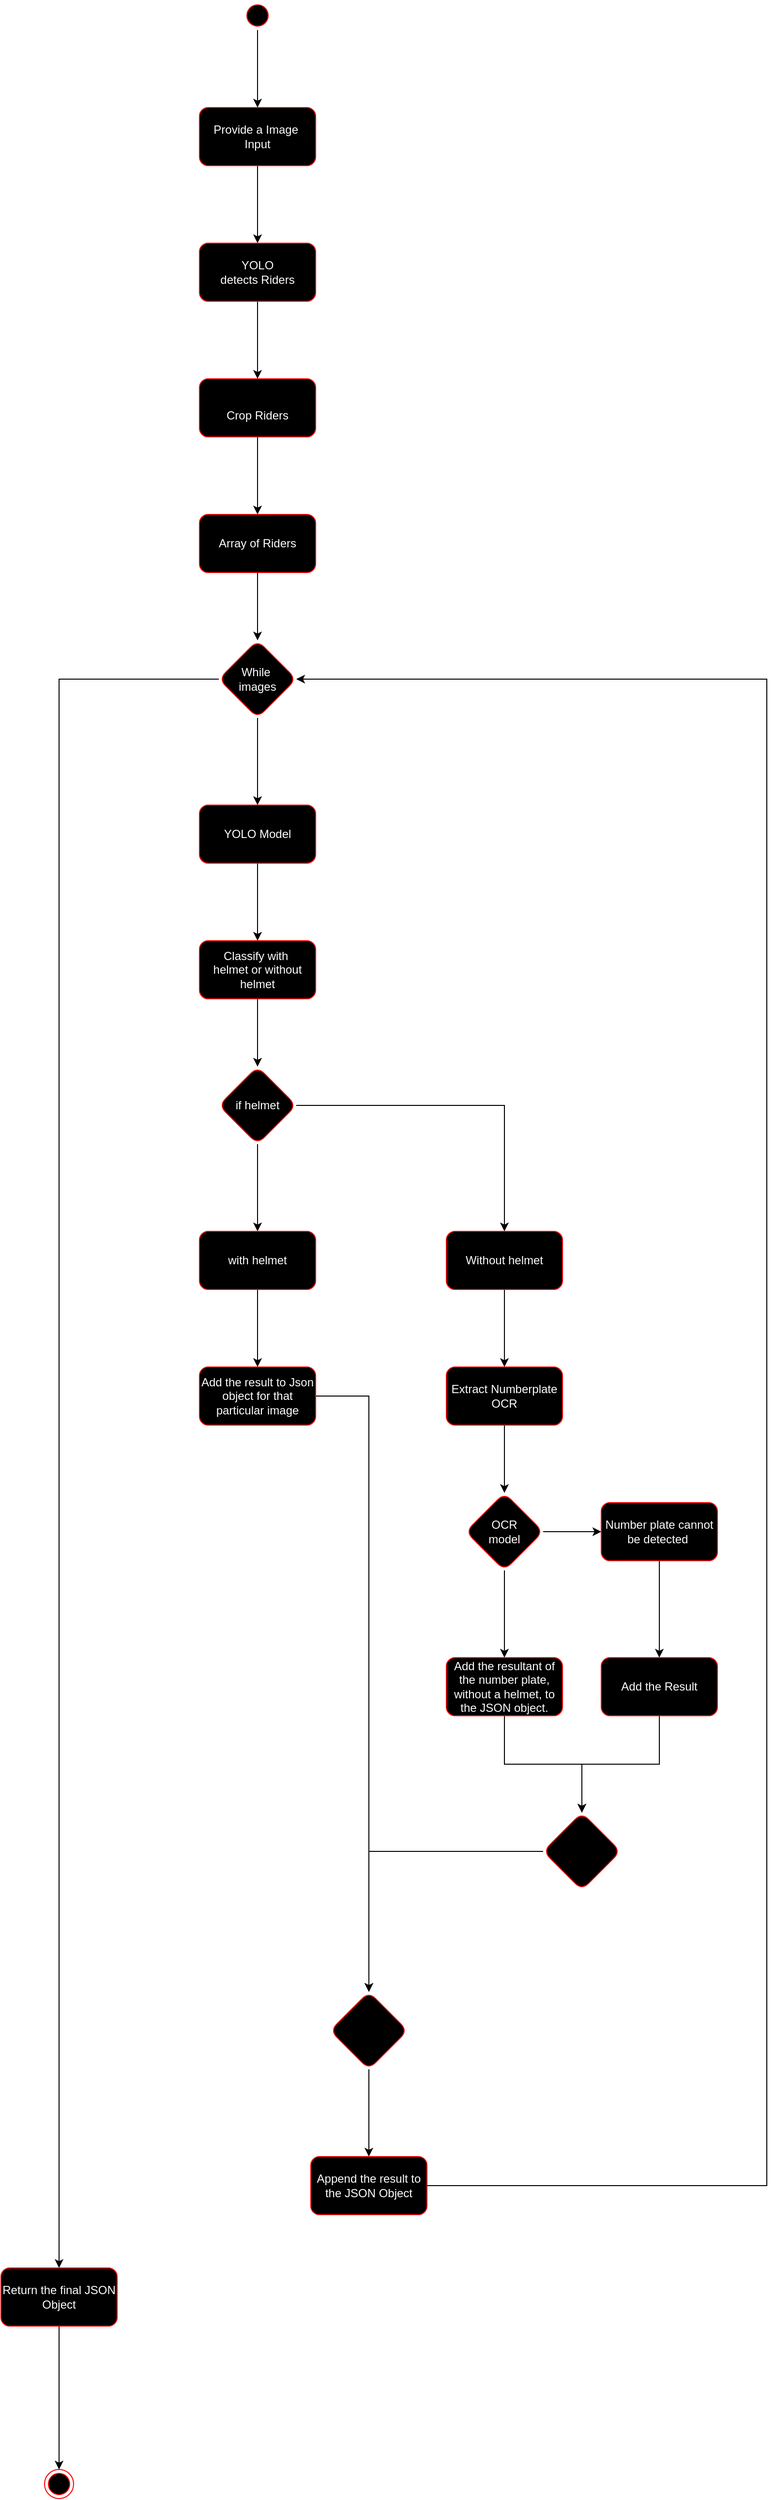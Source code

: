 <mxfile version="24.7.8">
  <diagram name="Page-1" id="e7e014a7-5840-1c2e-5031-d8a46d1fe8dd">
    <mxGraphModel dx="1034" dy="1383" grid="1" gridSize="10" guides="1" tooltips="1" connect="1" arrows="1" fold="1" page="1" pageScale="1" pageWidth="1169" pageHeight="826" background="none" math="0" shadow="0">
      <root>
        <mxCell id="0" />
        <mxCell id="1" parent="0" />
        <mxCell id="ZOlafXMfL-9xq-vA2VTu-44" value="" style="edgeStyle=orthogonalEdgeStyle;rounded=0;orthogonalLoop=1;jettySize=auto;html=1;" parent="1" source="ZOlafXMfL-9xq-vA2VTu-41" target="ZOlafXMfL-9xq-vA2VTu-43" edge="1">
          <mxGeometry relative="1" as="geometry" />
        </mxCell>
        <mxCell id="ZOlafXMfL-9xq-vA2VTu-41" value="" style="ellipse;html=1;shape=startState;fillColor=#000000;strokeColor=#ff0000;fontColor=#FCFCFC;" parent="1" vertex="1">
          <mxGeometry x="490" y="-70" width="30" height="30" as="geometry" />
        </mxCell>
        <mxCell id="ZOlafXMfL-9xq-vA2VTu-46" value="" style="edgeStyle=orthogonalEdgeStyle;rounded=0;orthogonalLoop=1;jettySize=auto;html=1;" parent="1" source="ZOlafXMfL-9xq-vA2VTu-43" edge="1">
          <mxGeometry relative="1" as="geometry">
            <mxPoint x="505" y="180" as="targetPoint" />
          </mxGeometry>
        </mxCell>
        <mxCell id="ZOlafXMfL-9xq-vA2VTu-43" value="Provide a Image&amp;nbsp;&lt;div&gt;Input&lt;/div&gt;" style="rounded=1;whiteSpace=wrap;html=1;fillColor=#000000;strokeColor=#ff0000;fontColor=#FCFCFC;" parent="1" vertex="1">
          <mxGeometry x="445" y="40" width="120" height="60" as="geometry" />
        </mxCell>
        <mxCell id="ZOlafXMfL-9xq-vA2VTu-48" value="" style="edgeStyle=orthogonalEdgeStyle;rounded=0;orthogonalLoop=1;jettySize=auto;html=1;" parent="1" source="ZOlafXMfL-9xq-vA2VTu-45" target="ZOlafXMfL-9xq-vA2VTu-47" edge="1">
          <mxGeometry relative="1" as="geometry" />
        </mxCell>
        <mxCell id="ZOlafXMfL-9xq-vA2VTu-45" value="&lt;div&gt;&lt;br&gt;&lt;/div&gt;&lt;div&gt;Crop Riders&lt;/div&gt;" style="rounded=1;whiteSpace=wrap;html=1;fillColor=#000000;strokeColor=#ff0000;fontColor=#FCFCFC;" parent="1" vertex="1">
          <mxGeometry x="445" y="320" width="120" height="60" as="geometry" />
        </mxCell>
        <mxCell id="ZOlafXMfL-9xq-vA2VTu-50" value="" style="edgeStyle=orthogonalEdgeStyle;rounded=0;orthogonalLoop=1;jettySize=auto;html=1;" parent="1" source="ZOlafXMfL-9xq-vA2VTu-47" target="ZOlafXMfL-9xq-vA2VTu-49" edge="1">
          <mxGeometry relative="1" as="geometry" />
        </mxCell>
        <mxCell id="ZOlafXMfL-9xq-vA2VTu-47" value="Array of Riders" style="rounded=1;whiteSpace=wrap;html=1;fillColor=#000000;strokeColor=#ff0000;fontColor=#FCFCFC;" parent="1" vertex="1">
          <mxGeometry x="445" y="460" width="120" height="60" as="geometry" />
        </mxCell>
        <mxCell id="ZOlafXMfL-9xq-vA2VTu-52" value="" style="edgeStyle=orthogonalEdgeStyle;rounded=0;orthogonalLoop=1;jettySize=auto;html=1;" parent="1" source="ZOlafXMfL-9xq-vA2VTu-49" target="ZOlafXMfL-9xq-vA2VTu-51" edge="1">
          <mxGeometry relative="1" as="geometry" />
        </mxCell>
        <mxCell id="ZOlafXMfL-9xq-vA2VTu-82" style="edgeStyle=orthogonalEdgeStyle;rounded=0;orthogonalLoop=1;jettySize=auto;html=1;entryX=0.5;entryY=0;entryDx=0;entryDy=0;" parent="1" source="ZOlafXMfL-9xq-vA2VTu-49" target="ZOlafXMfL-9xq-vA2VTu-85" edge="1">
          <mxGeometry relative="1" as="geometry">
            <mxPoint x="300" y="2262.0" as="targetPoint" />
          </mxGeometry>
        </mxCell>
        <mxCell id="ZOlafXMfL-9xq-vA2VTu-49" value="While&amp;nbsp;&lt;div&gt;images&lt;/div&gt;" style="rhombus;whiteSpace=wrap;html=1;fillColor=#000000;strokeColor=#ff0000;rounded=1;fontColor=#FCFCFC;" parent="1" vertex="1">
          <mxGeometry x="465" y="590" width="80" height="80" as="geometry" />
        </mxCell>
        <mxCell id="ZOlafXMfL-9xq-vA2VTu-54" value="" style="edgeStyle=orthogonalEdgeStyle;rounded=0;orthogonalLoop=1;jettySize=auto;html=1;" parent="1" source="ZOlafXMfL-9xq-vA2VTu-51" target="ZOlafXMfL-9xq-vA2VTu-53" edge="1">
          <mxGeometry relative="1" as="geometry" />
        </mxCell>
        <mxCell id="ZOlafXMfL-9xq-vA2VTu-51" value="YOLO Model" style="rounded=1;whiteSpace=wrap;html=1;fillColor=#000000;strokeColor=#ff0000;fontColor=#FCFCFC;" parent="1" vertex="1">
          <mxGeometry x="445" y="760" width="120" height="60" as="geometry" />
        </mxCell>
        <mxCell id="ZOlafXMfL-9xq-vA2VTu-56" value="" style="edgeStyle=orthogonalEdgeStyle;rounded=0;orthogonalLoop=1;jettySize=auto;html=1;" parent="1" source="ZOlafXMfL-9xq-vA2VTu-53" target="ZOlafXMfL-9xq-vA2VTu-55" edge="1">
          <mxGeometry relative="1" as="geometry" />
        </mxCell>
        <mxCell id="ZOlafXMfL-9xq-vA2VTu-53" value="Classify with&amp;nbsp;&lt;div&gt;helmet or without helmet&lt;/div&gt;" style="rounded=1;whiteSpace=wrap;html=1;fillColor=#000000;strokeColor=#ff0000;fontColor=#FCFCFC;" parent="1" vertex="1">
          <mxGeometry x="445" y="900" width="120" height="60" as="geometry" />
        </mxCell>
        <mxCell id="ZOlafXMfL-9xq-vA2VTu-58" value="" style="edgeStyle=orthogonalEdgeStyle;rounded=0;orthogonalLoop=1;jettySize=auto;html=1;" parent="1" source="ZOlafXMfL-9xq-vA2VTu-55" target="ZOlafXMfL-9xq-vA2VTu-57" edge="1">
          <mxGeometry relative="1" as="geometry" />
        </mxCell>
        <mxCell id="ZOlafXMfL-9xq-vA2VTu-60" value="" style="edgeStyle=orthogonalEdgeStyle;rounded=0;orthogonalLoop=1;jettySize=auto;html=1;" parent="1" source="ZOlafXMfL-9xq-vA2VTu-55" target="ZOlafXMfL-9xq-vA2VTu-59" edge="1">
          <mxGeometry relative="1" as="geometry" />
        </mxCell>
        <mxCell id="ZOlafXMfL-9xq-vA2VTu-55" value="if helmet" style="rhombus;whiteSpace=wrap;html=1;fillColor=#000000;strokeColor=#ff0000;fontColor=#FCFCFC;rounded=1;" parent="1" vertex="1">
          <mxGeometry x="465" y="1030" width="80" height="80" as="geometry" />
        </mxCell>
        <mxCell id="ZOlafXMfL-9xq-vA2VTu-68" value="" style="edgeStyle=orthogonalEdgeStyle;rounded=0;orthogonalLoop=1;jettySize=auto;html=1;" parent="1" source="ZOlafXMfL-9xq-vA2VTu-57" target="ZOlafXMfL-9xq-vA2VTu-67" edge="1">
          <mxGeometry relative="1" as="geometry" />
        </mxCell>
        <mxCell id="ZOlafXMfL-9xq-vA2VTu-57" value="with helmet" style="rounded=1;whiteSpace=wrap;html=1;fillColor=#000000;strokeColor=#ff0000;fontColor=#FCFCFC;" parent="1" vertex="1">
          <mxGeometry x="445" y="1200" width="120" height="60" as="geometry" />
        </mxCell>
        <mxCell id="ZOlafXMfL-9xq-vA2VTu-62" value="" style="edgeStyle=orthogonalEdgeStyle;rounded=0;orthogonalLoop=1;jettySize=auto;html=1;" parent="1" source="ZOlafXMfL-9xq-vA2VTu-59" target="ZOlafXMfL-9xq-vA2VTu-61" edge="1">
          <mxGeometry relative="1" as="geometry" />
        </mxCell>
        <mxCell id="ZOlafXMfL-9xq-vA2VTu-59" value="Without helmet" style="whiteSpace=wrap;html=1;fillColor=#000000;strokeColor=#ff0000;fontColor=#FCFCFC;rounded=1;" parent="1" vertex="1">
          <mxGeometry x="700" y="1200" width="120" height="60" as="geometry" />
        </mxCell>
        <mxCell id="ZOlafXMfL-9xq-vA2VTu-64" value="" style="edgeStyle=orthogonalEdgeStyle;rounded=0;orthogonalLoop=1;jettySize=auto;html=1;" parent="1" source="ZOlafXMfL-9xq-vA2VTu-61" target="ZOlafXMfL-9xq-vA2VTu-63" edge="1">
          <mxGeometry relative="1" as="geometry" />
        </mxCell>
        <mxCell id="ZOlafXMfL-9xq-vA2VTu-61" value="Extract Numberplate&lt;div&gt;OCR&lt;/div&gt;" style="whiteSpace=wrap;html=1;fillColor=#000000;strokeColor=#ff0000;fontColor=#FCFCFC;rounded=1;" parent="1" vertex="1">
          <mxGeometry x="700" y="1340" width="120" height="60" as="geometry" />
        </mxCell>
        <mxCell id="ZOlafXMfL-9xq-vA2VTu-66" value="" style="edgeStyle=orthogonalEdgeStyle;rounded=0;orthogonalLoop=1;jettySize=auto;html=1;" parent="1" source="ZOlafXMfL-9xq-vA2VTu-63" target="ZOlafXMfL-9xq-vA2VTu-65" edge="1">
          <mxGeometry relative="1" as="geometry" />
        </mxCell>
        <mxCell id="ZOlafXMfL-9xq-vA2VTu-70" value="" style="edgeStyle=orthogonalEdgeStyle;rounded=0;orthogonalLoop=1;jettySize=auto;html=1;" parent="1" source="ZOlafXMfL-9xq-vA2VTu-63" target="ZOlafXMfL-9xq-vA2VTu-69" edge="1">
          <mxGeometry relative="1" as="geometry" />
        </mxCell>
        <mxCell id="ZOlafXMfL-9xq-vA2VTu-63" value="OCR&lt;div&gt;model&lt;/div&gt;" style="rhombus;whiteSpace=wrap;html=1;fillColor=#000000;strokeColor=#ff0000;fontColor=#FCFCFC;rounded=1;" parent="1" vertex="1">
          <mxGeometry x="720" y="1470" width="80" height="80" as="geometry" />
        </mxCell>
        <mxCell id="ZOlafXMfL-9xq-vA2VTu-75" style="edgeStyle=orthogonalEdgeStyle;rounded=0;orthogonalLoop=1;jettySize=auto;html=1;entryX=0.5;entryY=0;entryDx=0;entryDy=0;" parent="1" source="ZOlafXMfL-9xq-vA2VTu-65" target="ZOlafXMfL-9xq-vA2VTu-73" edge="1">
          <mxGeometry relative="1" as="geometry" />
        </mxCell>
        <mxCell id="ZOlafXMfL-9xq-vA2VTu-65" value="Add the resultant of the number plate, without a helmet, to the JSON object." style="whiteSpace=wrap;html=1;fillColor=#000000;strokeColor=#ff0000;fontColor=#FCFCFC;rounded=1;" parent="1" vertex="1">
          <mxGeometry x="700" y="1640" width="120" height="60" as="geometry" />
        </mxCell>
        <mxCell id="ZOlafXMfL-9xq-vA2VTu-77" value="" style="edgeStyle=orthogonalEdgeStyle;rounded=0;orthogonalLoop=1;jettySize=auto;html=1;" parent="1" source="ZOlafXMfL-9xq-vA2VTu-67" target="ZOlafXMfL-9xq-vA2VTu-76" edge="1">
          <mxGeometry relative="1" as="geometry" />
        </mxCell>
        <mxCell id="ZOlafXMfL-9xq-vA2VTu-67" value="Add the result to Json object for that particular image" style="whiteSpace=wrap;html=1;fillColor=#000000;strokeColor=#ff0000;fontColor=#FCFCFC;rounded=1;" parent="1" vertex="1">
          <mxGeometry x="445" y="1340" width="120" height="60" as="geometry" />
        </mxCell>
        <mxCell id="ZOlafXMfL-9xq-vA2VTu-72" value="" style="edgeStyle=orthogonalEdgeStyle;rounded=0;orthogonalLoop=1;jettySize=auto;html=1;" parent="1" source="ZOlafXMfL-9xq-vA2VTu-69" target="ZOlafXMfL-9xq-vA2VTu-71" edge="1">
          <mxGeometry relative="1" as="geometry" />
        </mxCell>
        <mxCell id="ZOlafXMfL-9xq-vA2VTu-69" value="Number plate cannot be detected&amp;nbsp;" style="rounded=1;whiteSpace=wrap;html=1;fillColor=#000000;strokeColor=#ff0000;fontColor=#FCFCFC;" parent="1" vertex="1">
          <mxGeometry x="860" y="1480" width="120" height="60" as="geometry" />
        </mxCell>
        <mxCell id="ZOlafXMfL-9xq-vA2VTu-74" value="" style="edgeStyle=orthogonalEdgeStyle;rounded=0;orthogonalLoop=1;jettySize=auto;html=1;" parent="1" source="ZOlafXMfL-9xq-vA2VTu-71" target="ZOlafXMfL-9xq-vA2VTu-73" edge="1">
          <mxGeometry relative="1" as="geometry" />
        </mxCell>
        <mxCell id="ZOlafXMfL-9xq-vA2VTu-71" value="Add the Result" style="whiteSpace=wrap;html=1;fillColor=#000000;strokeColor=#ff0000;fontColor=#FCFCFC;rounded=1;" parent="1" vertex="1">
          <mxGeometry x="860" y="1640" width="120" height="60" as="geometry" />
        </mxCell>
        <mxCell id="ZOlafXMfL-9xq-vA2VTu-78" style="edgeStyle=orthogonalEdgeStyle;rounded=0;orthogonalLoop=1;jettySize=auto;html=1;entryX=0.5;entryY=0;entryDx=0;entryDy=0;" parent="1" source="ZOlafXMfL-9xq-vA2VTu-73" target="ZOlafXMfL-9xq-vA2VTu-76" edge="1">
          <mxGeometry relative="1" as="geometry" />
        </mxCell>
        <mxCell id="ZOlafXMfL-9xq-vA2VTu-73" value="" style="rhombus;whiteSpace=wrap;html=1;fillColor=#000000;strokeColor=#ff0000;fontColor=#FCFCFC;rounded=1;" parent="1" vertex="1">
          <mxGeometry x="800" y="1800" width="80" height="80" as="geometry" />
        </mxCell>
        <mxCell id="ZOlafXMfL-9xq-vA2VTu-80" value="" style="edgeStyle=orthogonalEdgeStyle;rounded=0;orthogonalLoop=1;jettySize=auto;html=1;" parent="1" source="ZOlafXMfL-9xq-vA2VTu-76" target="ZOlafXMfL-9xq-vA2VTu-79" edge="1">
          <mxGeometry relative="1" as="geometry" />
        </mxCell>
        <mxCell id="ZOlafXMfL-9xq-vA2VTu-76" value="" style="rhombus;whiteSpace=wrap;html=1;fillColor=#000000;strokeColor=#ff0000;fontColor=#FCFCFC;rounded=1;" parent="1" vertex="1">
          <mxGeometry x="580" y="1985" width="80" height="80" as="geometry" />
        </mxCell>
        <mxCell id="ZOlafXMfL-9xq-vA2VTu-81" style="edgeStyle=orthogonalEdgeStyle;rounded=0;orthogonalLoop=1;jettySize=auto;html=1;entryX=1;entryY=0.5;entryDx=0;entryDy=0;exitX=1;exitY=0.5;exitDx=0;exitDy=0;" parent="1" source="ZOlafXMfL-9xq-vA2VTu-79" target="ZOlafXMfL-9xq-vA2VTu-49" edge="1">
          <mxGeometry relative="1" as="geometry">
            <mxPoint x="1067.88" y="2143.43" as="sourcePoint" />
            <mxPoint x="930" y="620.07" as="targetPoint" />
            <Array as="points">
              <mxPoint x="1031" y="2185" />
              <mxPoint x="1031" y="630" />
            </Array>
          </mxGeometry>
        </mxCell>
        <mxCell id="ZOlafXMfL-9xq-vA2VTu-79" value="Append the result to the JSON Object" style="whiteSpace=wrap;html=1;fillColor=#000000;strokeColor=#ff0000;fontColor=#FCFCFC;rounded=1;" parent="1" vertex="1">
          <mxGeometry x="560" y="2155" width="120" height="60" as="geometry" />
        </mxCell>
        <mxCell id="ZOlafXMfL-9xq-vA2VTu-87" value="" style="edgeStyle=orthogonalEdgeStyle;rounded=0;orthogonalLoop=1;jettySize=auto;html=1;entryX=0.5;entryY=0;entryDx=0;entryDy=0;" parent="1" source="ZOlafXMfL-9xq-vA2VTu-85" target="ZOlafXMfL-9xq-vA2VTu-88" edge="1">
          <mxGeometry relative="1" as="geometry">
            <mxPoint x="300" y="2450" as="targetPoint" />
          </mxGeometry>
        </mxCell>
        <mxCell id="ZOlafXMfL-9xq-vA2VTu-85" value="Return the final JSON Object" style="whiteSpace=wrap;html=1;fillColor=#000000;strokeColor=#ff0000;fontColor=#FCFCFC;rounded=1;" parent="1" vertex="1">
          <mxGeometry x="240" y="2270" width="120" height="60" as="geometry" />
        </mxCell>
        <mxCell id="ZOlafXMfL-9xq-vA2VTu-88" value="" style="ellipse;html=1;shape=endState;fillColor=#000000;strokeColor=#ff0000;" parent="1" vertex="1">
          <mxGeometry x="285" y="2478" width="30" height="30" as="geometry" />
        </mxCell>
        <mxCell id="vh3XsIWbTHh2aKaggBVc-1" value="" style="edgeStyle=orthogonalEdgeStyle;rounded=0;orthogonalLoop=1;jettySize=auto;html=1;" edge="1" parent="1" source="vh3XsIWbTHh2aKaggBVc-2">
          <mxGeometry relative="1" as="geometry">
            <mxPoint x="505" y="320" as="targetPoint" />
          </mxGeometry>
        </mxCell>
        <mxCell id="vh3XsIWbTHh2aKaggBVc-2" value="&lt;div&gt;YOLO&lt;/div&gt;&lt;div&gt;detects Riders&lt;/div&gt;" style="rounded=1;whiteSpace=wrap;html=1;fillColor=#000000;strokeColor=#ff0000;fontColor=#FCFCFC;" vertex="1" parent="1">
          <mxGeometry x="445" y="180" width="120" height="60" as="geometry" />
        </mxCell>
      </root>
    </mxGraphModel>
  </diagram>
</mxfile>
